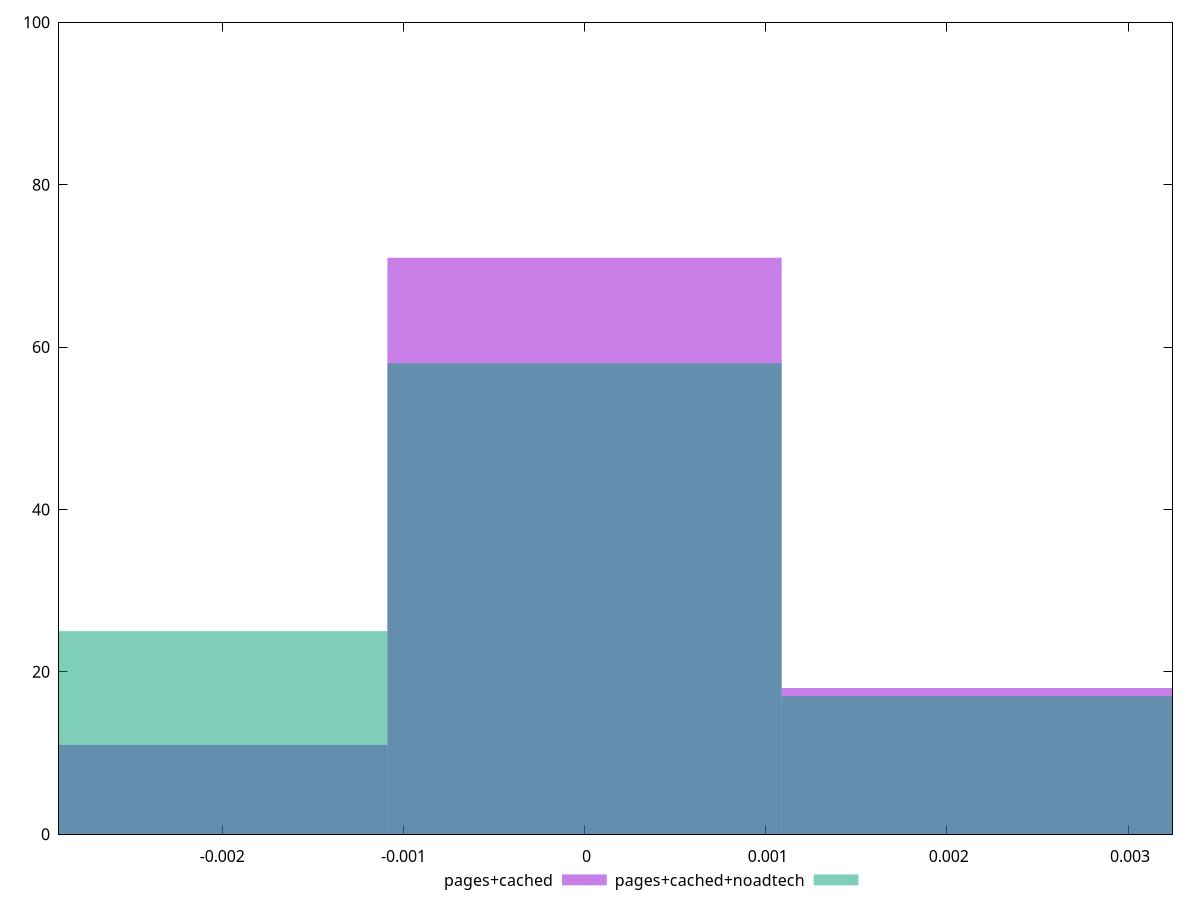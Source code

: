 reset

$pagesCached <<EOF
-0.0021762578674513846 11
0 71
0.0021762578674513846 18
EOF

$pagesCachedNoadtech <<EOF
0 58
-0.0021762578674513846 25
0.0021762578674513846 17
EOF

set key outside below
set boxwidth 0.0021762578674513846
set xrange [-0.0029010721723699124:0.003245593027416556]
set yrange [0:100]
set trange [0:100]
set style fill transparent solid 0.5 noborder
set terminal svg size 640, 500 enhanced background rgb 'white'
set output "report_00009_2021-02-08T22-37-41.559Z/meta/pScore-difference/comparison/histogram/1_vs_2.svg"

plot $pagesCached title "pages+cached" with boxes, \
     $pagesCachedNoadtech title "pages+cached+noadtech" with boxes

reset
